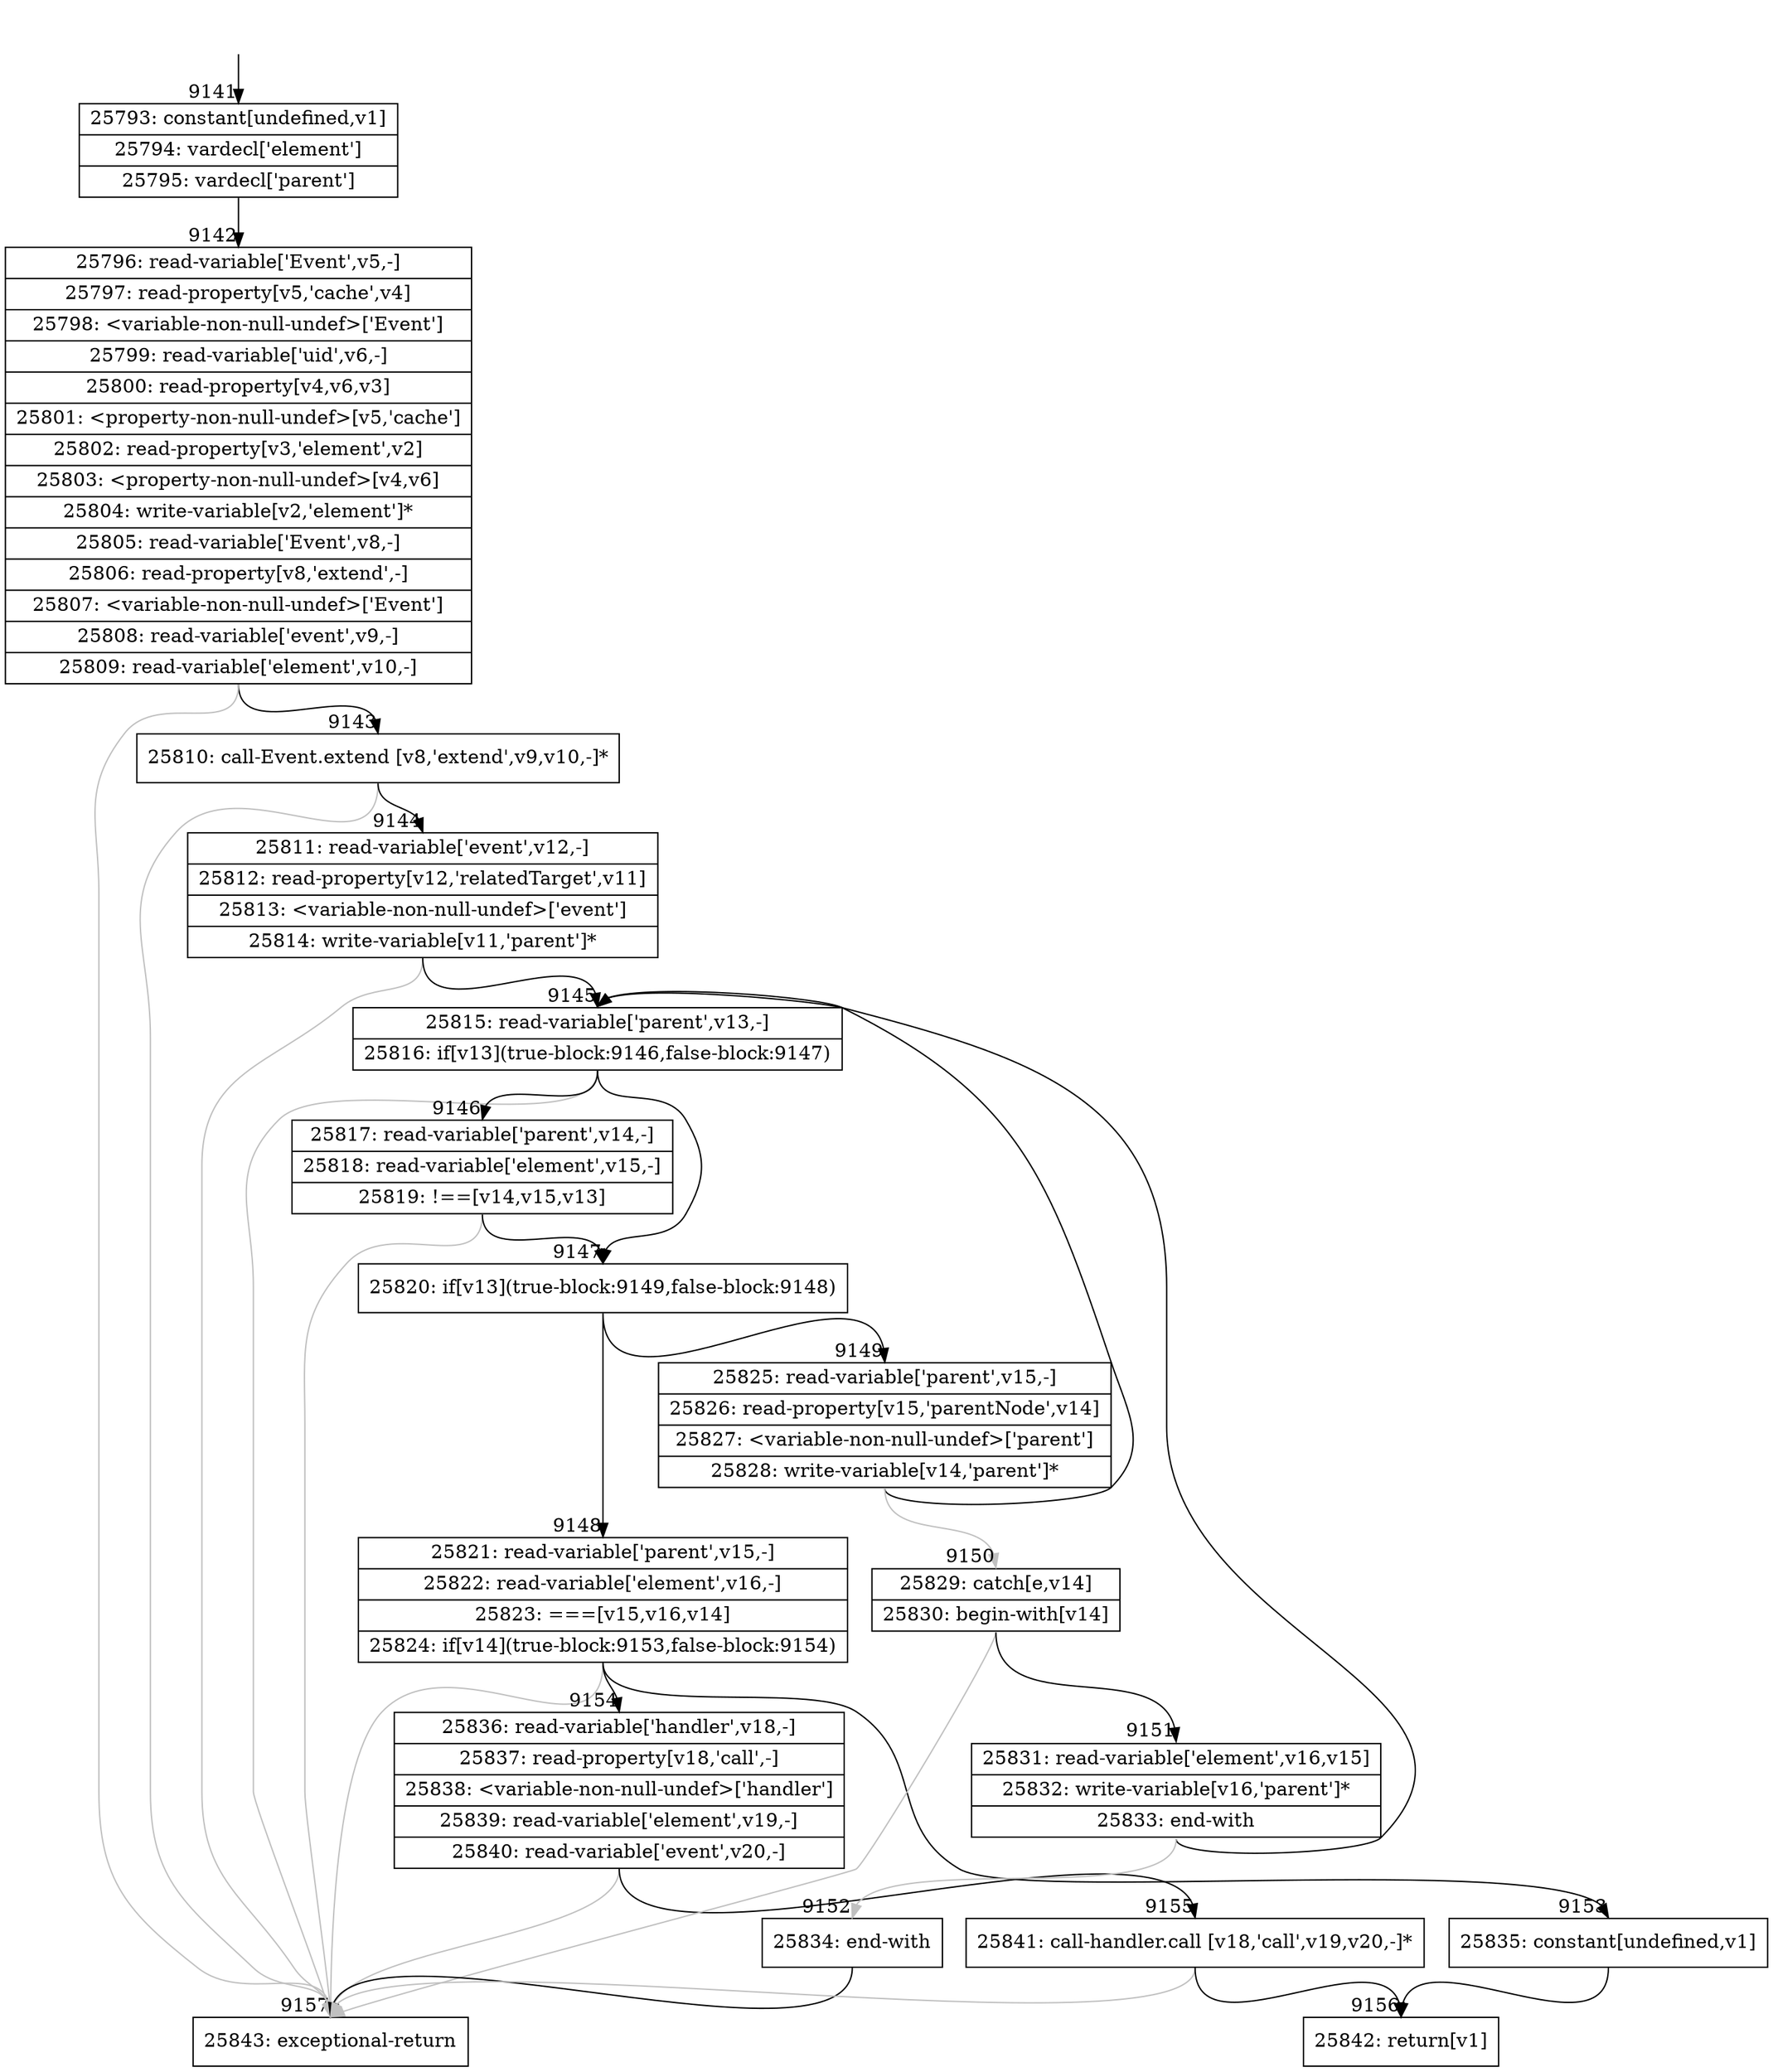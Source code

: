 digraph {
rankdir="TD"
BB_entry695[shape=none,label=""];
BB_entry695 -> BB9141 [tailport=s, headport=n, headlabel="    9141"]
BB9141 [shape=record label="{25793: constant[undefined,v1]|25794: vardecl['element']|25795: vardecl['parent']}" ] 
BB9141 -> BB9142 [tailport=s, headport=n, headlabel="      9142"]
BB9142 [shape=record label="{25796: read-variable['Event',v5,-]|25797: read-property[v5,'cache',v4]|25798: \<variable-non-null-undef\>['Event']|25799: read-variable['uid',v6,-]|25800: read-property[v4,v6,v3]|25801: \<property-non-null-undef\>[v5,'cache']|25802: read-property[v3,'element',v2]|25803: \<property-non-null-undef\>[v4,v6]|25804: write-variable[v2,'element']*|25805: read-variable['Event',v8,-]|25806: read-property[v8,'extend',-]|25807: \<variable-non-null-undef\>['Event']|25808: read-variable['event',v9,-]|25809: read-variable['element',v10,-]}" ] 
BB9142 -> BB9143 [tailport=s, headport=n, headlabel="      9143"]
BB9142 -> BB9157 [tailport=s, headport=n, color=gray, headlabel="      9157"]
BB9143 [shape=record label="{25810: call-Event.extend [v8,'extend',v9,v10,-]*}" ] 
BB9143 -> BB9144 [tailport=s, headport=n, headlabel="      9144"]
BB9143 -> BB9157 [tailport=s, headport=n, color=gray]
BB9144 [shape=record label="{25811: read-variable['event',v12,-]|25812: read-property[v12,'relatedTarget',v11]|25813: \<variable-non-null-undef\>['event']|25814: write-variable[v11,'parent']*}" ] 
BB9144 -> BB9145 [tailport=s, headport=n, headlabel="      9145"]
BB9144 -> BB9157 [tailport=s, headport=n, color=gray]
BB9145 [shape=record label="{25815: read-variable['parent',v13,-]|25816: if[v13](true-block:9146,false-block:9147)}" ] 
BB9145 -> BB9147 [tailport=s, headport=n, headlabel="      9147"]
BB9145 -> BB9146 [tailport=s, headport=n, headlabel="      9146"]
BB9145 -> BB9157 [tailport=s, headport=n, color=gray]
BB9146 [shape=record label="{25817: read-variable['parent',v14,-]|25818: read-variable['element',v15,-]|25819: !==[v14,v15,v13]}" ] 
BB9146 -> BB9147 [tailport=s, headport=n]
BB9146 -> BB9157 [tailport=s, headport=n, color=gray]
BB9147 [shape=record label="{25820: if[v13](true-block:9149,false-block:9148)}" ] 
BB9147 -> BB9149 [tailport=s, headport=n, headlabel="      9149"]
BB9147 -> BB9148 [tailport=s, headport=n, headlabel="      9148"]
BB9148 [shape=record label="{25821: read-variable['parent',v15,-]|25822: read-variable['element',v16,-]|25823: ===[v15,v16,v14]|25824: if[v14](true-block:9153,false-block:9154)}" ] 
BB9148 -> BB9153 [tailport=s, headport=n, headlabel="      9153"]
BB9148 -> BB9154 [tailport=s, headport=n, headlabel="      9154"]
BB9148 -> BB9157 [tailport=s, headport=n, color=gray]
BB9149 [shape=record label="{25825: read-variable['parent',v15,-]|25826: read-property[v15,'parentNode',v14]|25827: \<variable-non-null-undef\>['parent']|25828: write-variable[v14,'parent']*}" ] 
BB9149 -> BB9145 [tailport=s, headport=n]
BB9149 -> BB9150 [tailport=s, headport=n, color=gray, headlabel="      9150"]
BB9150 [shape=record label="{25829: catch[e,v14]|25830: begin-with[v14]}" ] 
BB9150 -> BB9151 [tailport=s, headport=n, headlabel="      9151"]
BB9150 -> BB9157 [tailport=s, headport=n, color=gray]
BB9151 [shape=record label="{25831: read-variable['element',v16,v15]|25832: write-variable[v16,'parent']*|25833: end-with}" ] 
BB9151 -> BB9145 [tailport=s, headport=n]
BB9151 -> BB9152 [tailport=s, headport=n, color=gray, headlabel="      9152"]
BB9152 [shape=record label="{25834: end-with}" ] 
BB9152 -> BB9157 [tailport=s, headport=n]
BB9153 [shape=record label="{25835: constant[undefined,v1]}" ] 
BB9153 -> BB9156 [tailport=s, headport=n, headlabel="      9156"]
BB9154 [shape=record label="{25836: read-variable['handler',v18,-]|25837: read-property[v18,'call',-]|25838: \<variable-non-null-undef\>['handler']|25839: read-variable['element',v19,-]|25840: read-variable['event',v20,-]}" ] 
BB9154 -> BB9155 [tailport=s, headport=n, headlabel="      9155"]
BB9154 -> BB9157 [tailport=s, headport=n, color=gray]
BB9155 [shape=record label="{25841: call-handler.call [v18,'call',v19,v20,-]*}" ] 
BB9155 -> BB9156 [tailport=s, headport=n]
BB9155 -> BB9157 [tailport=s, headport=n, color=gray]
BB9156 [shape=record label="{25842: return[v1]}" ] 
BB9157 [shape=record label="{25843: exceptional-return}" ] 
//#$~ 7223
}
